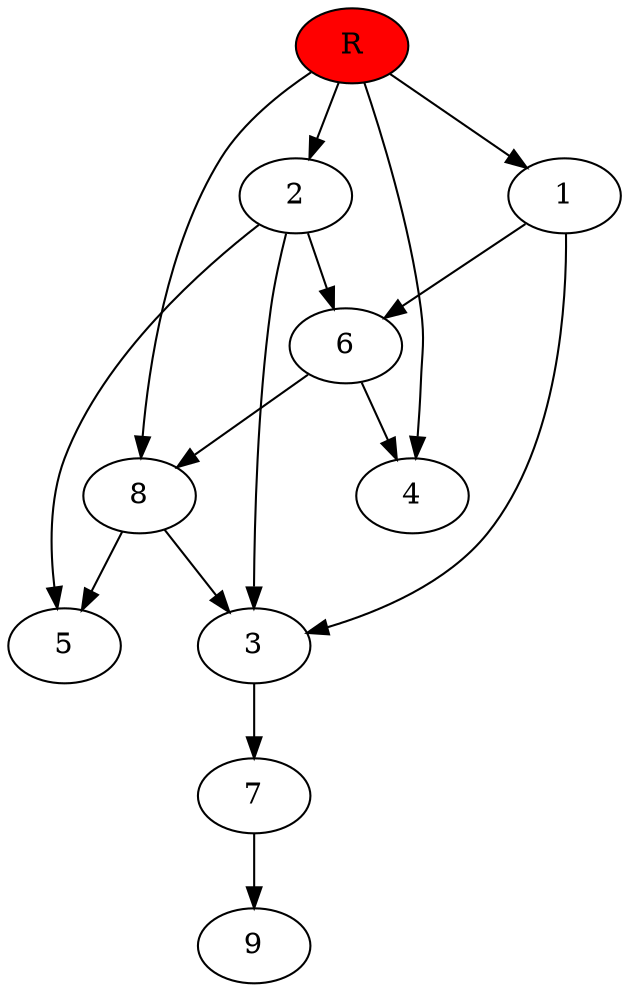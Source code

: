 digraph prb75508 {
	1
	2
	3
	4
	5
	6
	7
	8
	R [fillcolor="#ff0000" style=filled]
	1 -> 3
	1 -> 6
	2 -> 3
	2 -> 5
	2 -> 6
	3 -> 7
	6 -> 4
	6 -> 8
	7 -> 9
	8 -> 3
	8 -> 5
	R -> 1
	R -> 2
	R -> 4
	R -> 8
}
